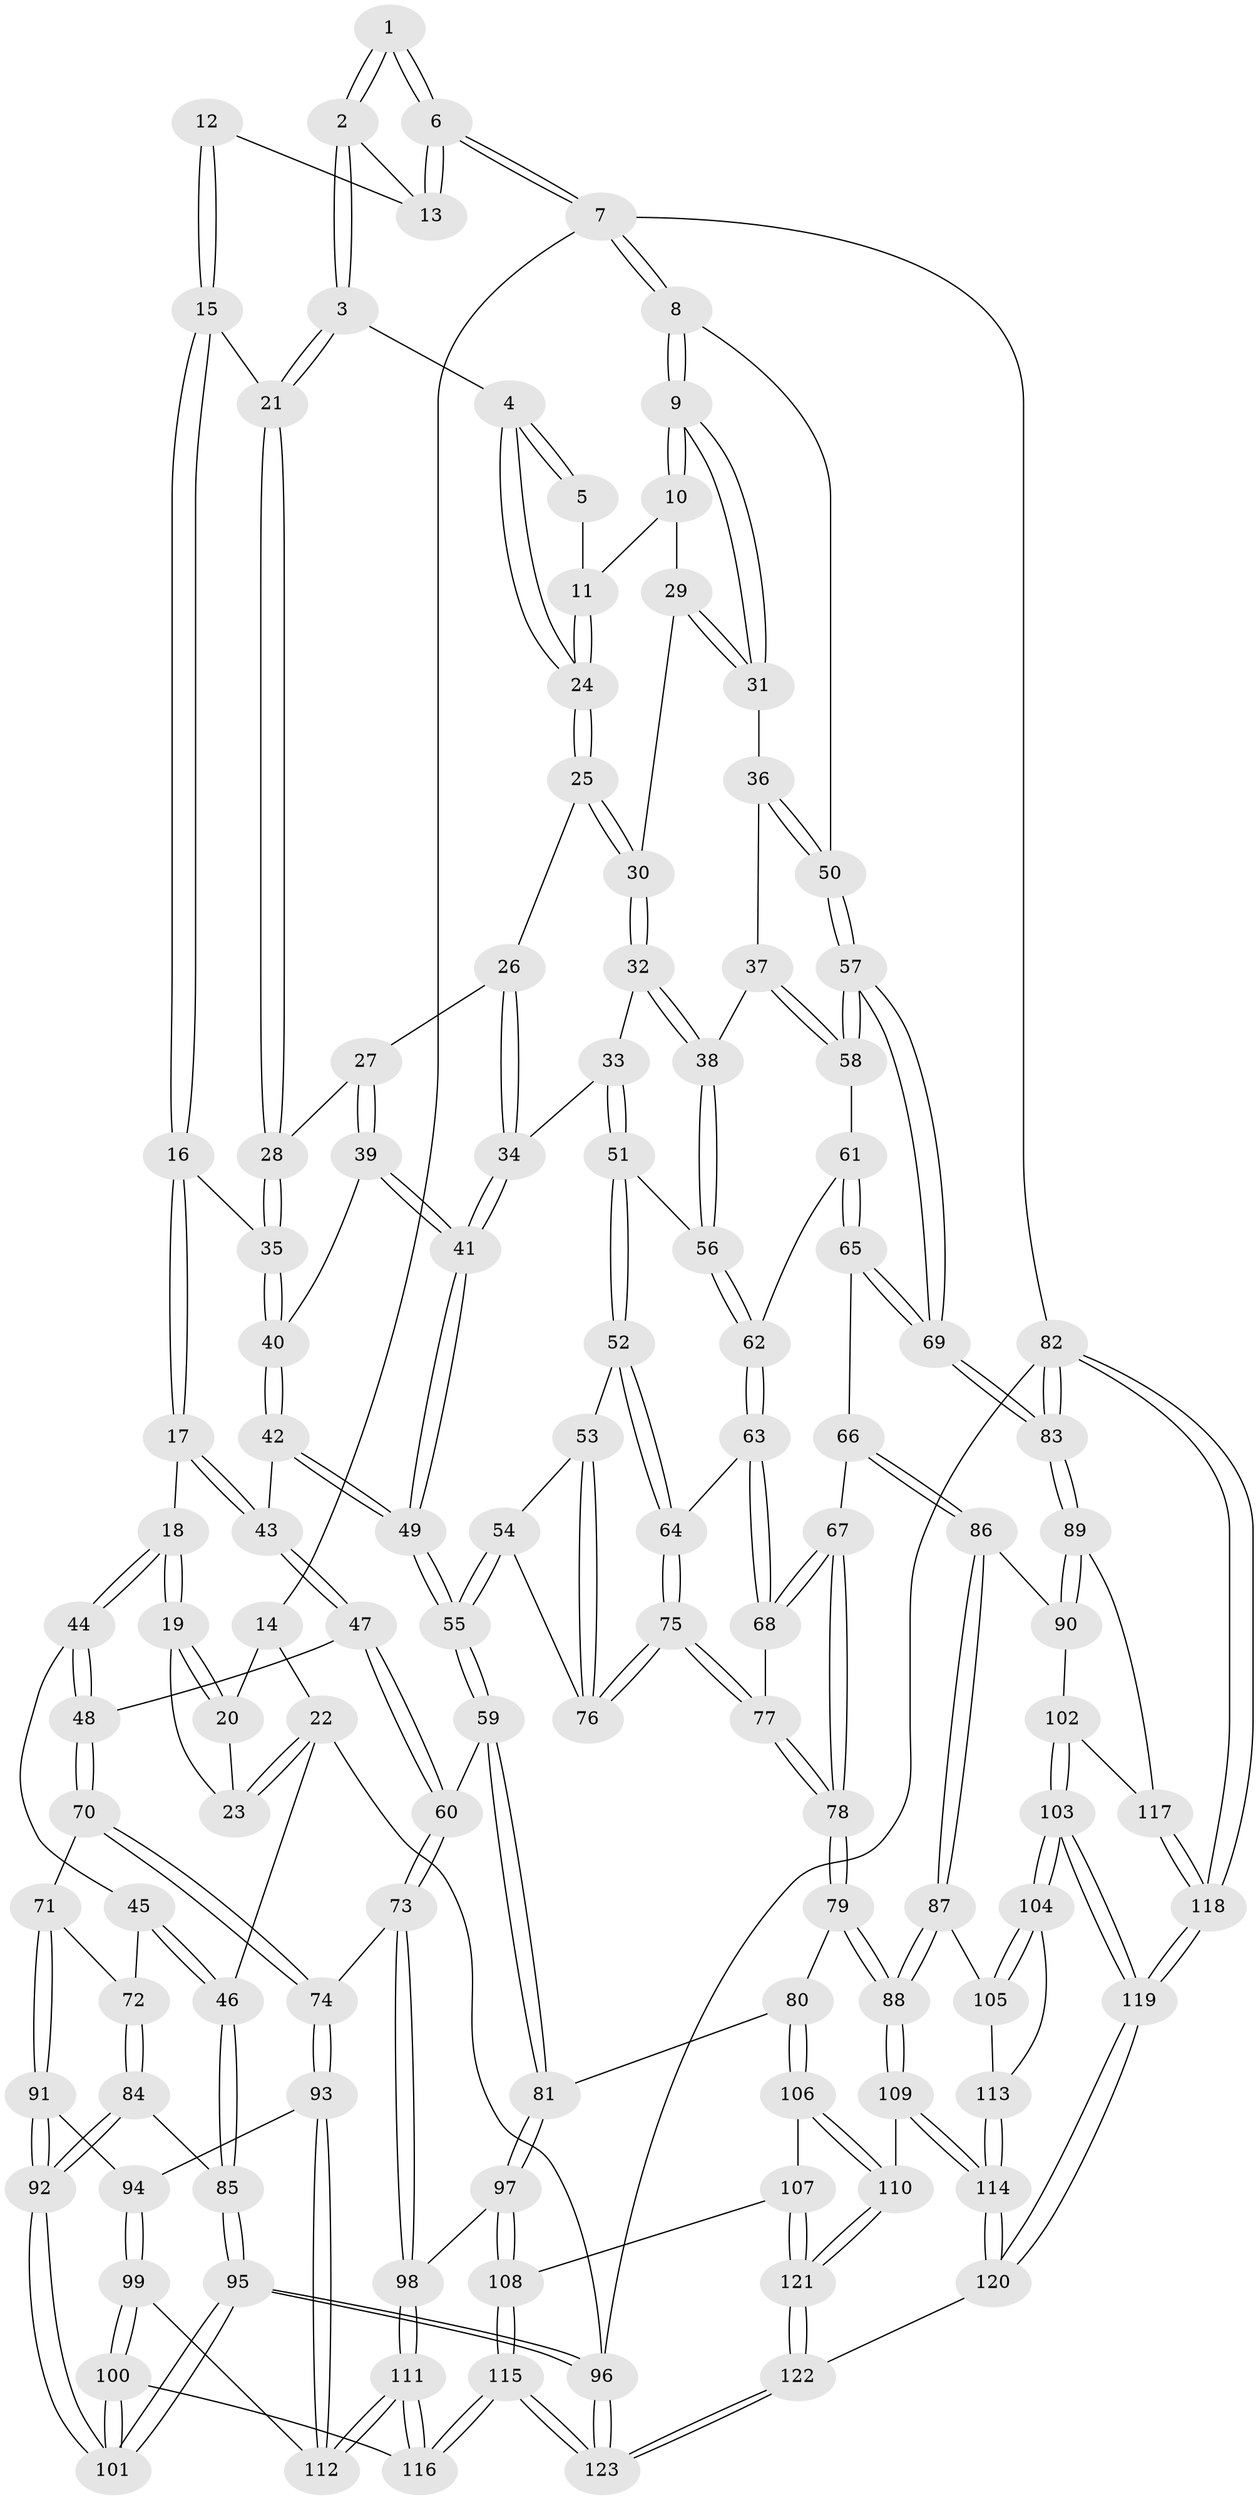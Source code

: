 // Generated by graph-tools (version 1.1) at 2025/03/03/09/25 03:03:16]
// undirected, 123 vertices, 304 edges
graph export_dot {
graph [start="1"]
  node [color=gray90,style=filled];
  1 [pos="+1+0"];
  2 [pos="+0.6902296356564545+0.0789645126340237"];
  3 [pos="+0.6947296995287758+0.09320771219691709"];
  4 [pos="+0.7564161047132373+0.14980066783462437"];
  5 [pos="+0.9612021337300753+0.025424114254061318"];
  6 [pos="+1+0"];
  7 [pos="+1+0"];
  8 [pos="+1+0.3321726405268778"];
  9 [pos="+1+0.31226873134321886"];
  10 [pos="+0.9493964313595551+0.2149435759541263"];
  11 [pos="+0.9382583167984628+0.14433335668741135"];
  12 [pos="+0.38709841215862417+0"];
  13 [pos="+0.6037905913887505+0"];
  14 [pos="+0.18083666829625356+0"];
  15 [pos="+0.4139837514841376+0.08803425950489172"];
  16 [pos="+0.27791484606800787+0.2948873405005996"];
  17 [pos="+0.2184905377284612+0.30536023751533176"];
  18 [pos="+0.15968678598222102+0.30500909464171655"];
  19 [pos="+0.14816433327441697+0.2955451931665582"];
  20 [pos="+0.1606713546498953+0"];
  21 [pos="+0.5347788646418167+0.23729991573378154"];
  22 [pos="+0+0.2927584622950424"];
  23 [pos="+0+0.2884901085012317"];
  24 [pos="+0.7764859232403932+0.23317664358165963"];
  25 [pos="+0.7765238723664587+0.23410604056409426"];
  26 [pos="+0.7604060651050155+0.24479892196829744"];
  27 [pos="+0.5396741219262191+0.2525082165620434"];
  28 [pos="+0.5357274910686498+0.24208454622498726"];
  29 [pos="+0.8798974169689012+0.27442542451439794"];
  30 [pos="+0.8068635455110084+0.2602726611358906"];
  31 [pos="+0.9248648425079257+0.3305406237872786"];
  32 [pos="+0.8079855428480198+0.30224398373825706"];
  33 [pos="+0.6979390321716455+0.42720865905277317"];
  34 [pos="+0.6583481946834855+0.39777999265405717"];
  35 [pos="+0.2999283089152504+0.3075439636724401"];
  36 [pos="+0.8956857110124473+0.4309982541775916"];
  37 [pos="+0.8686262339336105+0.44730286508555167"];
  38 [pos="+0.821543061850598+0.45788928075905194"];
  39 [pos="+0.5420435229048712+0.35823614680938987"];
  40 [pos="+0.36982861808444334+0.366075235783411"];
  41 [pos="+0.5614021049748655+0.39051433225589904"];
  42 [pos="+0.3666778539842752+0.48012479796777097"];
  43 [pos="+0.3126832359180642+0.49594084096656027"];
  44 [pos="+0.1428296395359944+0.5116038132439891"];
  45 [pos="+0.1283578816944067+0.5214610939622643"];
  46 [pos="+0+0.6042993197949997"];
  47 [pos="+0.24415166697725516+0.5537113236770072"];
  48 [pos="+0.23668803703447702+0.5540855044361026"];
  49 [pos="+0.5023502555804447+0.5675971003609961"];
  50 [pos="+1+0.48071633652480816"];
  51 [pos="+0.770529179839299+0.48668484673294216"];
  52 [pos="+0.7483121564428289+0.5566459150046573"];
  53 [pos="+0.6934317926787006+0.5682229102413023"];
  54 [pos="+0.5812826784003952+0.5871283195456389"];
  55 [pos="+0.5040669535723072+0.5777114264657524"];
  56 [pos="+0.8068556031100982+0.4696283914229336"];
  57 [pos="+1+0.6049126445126652"];
  58 [pos="+0.9663433826660479+0.5637059494920891"];
  59 [pos="+0.45607344449101006+0.6810674325839458"];
  60 [pos="+0.42764833659731594+0.6961404716399073"];
  61 [pos="+0.9087188477807164+0.5822287636555922"];
  62 [pos="+0.9078821648663782+0.5821089320705969"];
  63 [pos="+0.8000637088797374+0.6416773866733585"];
  64 [pos="+0.7585960611025779+0.5831260722487541"];
  65 [pos="+0.9144599538710559+0.6690981158939574"];
  66 [pos="+0.8241839218436987+0.6985152010839255"];
  67 [pos="+0.8135122821302084+0.6855170754054082"];
  68 [pos="+0.8132222576965035+0.684907367781657"];
  69 [pos="+1+0.7010531547776419"];
  70 [pos="+0.21205501654845252+0.7231383754419165"];
  71 [pos="+0.16231670646925148+0.7236855379550514"];
  72 [pos="+0.14378017859286216+0.7144895304667274"];
  73 [pos="+0.37202996321125364+0.7633030680836186"];
  74 [pos="+0.31728782041891085+0.7861176076705073"];
  75 [pos="+0.6695721154004971+0.6938990068541712"];
  76 [pos="+0.6614648437180478+0.682394348698946"];
  77 [pos="+0.6697187535604222+0.69685570071019"];
  78 [pos="+0.6512449239153729+0.7676050015095885"];
  79 [pos="+0.6297030617323695+0.8047225759289922"];
  80 [pos="+0.6117260286067874+0.7999297434990085"];
  81 [pos="+0.6057248865234517+0.7972256719300413"];
  82 [pos="+1+1"];
  83 [pos="+1+0.7675256552636499"];
  84 [pos="+0.0343155082359729+0.7170251539358922"];
  85 [pos="+0+0.643018074627508"];
  86 [pos="+0.8396120097263456+0.7883035115539176"];
  87 [pos="+0.7530604613604497+0.8414255714384191"];
  88 [pos="+0.6427800467236373+0.8193303316807601"];
  89 [pos="+1+0.778412709007114"];
  90 [pos="+0.8783831095781447+0.8088896341343003"];
  91 [pos="+0.1321370993951008+0.825112461559013"];
  92 [pos="+0.08808804111664181+0.850734268750845"];
  93 [pos="+0.30654368500851853+0.8066729306083946"];
  94 [pos="+0.17240874282458776+0.8418872675675323"];
  95 [pos="+0+1"];
  96 [pos="+0+1"];
  97 [pos="+0.46357943342950253+0.9026862765546529"];
  98 [pos="+0.4406216680667517+0.8801619755923134"];
  99 [pos="+0.1741668872986932+0.9270586863755372"];
  100 [pos="+0.1712884898740898+0.9309561720735953"];
  101 [pos="+0.016220518892541103+1"];
  102 [pos="+0.8845783703610711+0.9235257298764278"];
  103 [pos="+0.852480720428331+0.9891757940041829"];
  104 [pos="+0.8084272104844926+0.9397458173058717"];
  105 [pos="+0.7537999875130033+0.8451401209950101"];
  106 [pos="+0.5318525139951364+0.9200093462006346"];
  107 [pos="+0.4901033363643823+0.9314998620190375"];
  108 [pos="+0.46765569307570004+0.9123760439799268"];
  109 [pos="+0.6349085038041072+0.9036661764167299"];
  110 [pos="+0.6022859521289804+0.9436556499560202"];
  111 [pos="+0.3166982596668165+0.9966209846562251"];
  112 [pos="+0.2974319168772733+0.8448192384857827"];
  113 [pos="+0.7272416104959268+0.9477457430116164"];
  114 [pos="+0.7072298030119192+0.9817918810426607"];
  115 [pos="+0.3312538704158455+1"];
  116 [pos="+0.31616031310875875+1"];
  117 [pos="+0.9706032211032077+0.9185704706888792"];
  118 [pos="+0.8652052767042533+1"];
  119 [pos="+0.858098443045284+1"];
  120 [pos="+0.7597863515329829+1"];
  121 [pos="+0.553179161788641+1"];
  122 [pos="+0.5565941892043959+1"];
  123 [pos="+0.33505140281756746+1"];
  1 -- 2;
  1 -- 2;
  1 -- 6;
  1 -- 6;
  2 -- 3;
  2 -- 3;
  2 -- 13;
  3 -- 4;
  3 -- 21;
  3 -- 21;
  4 -- 5;
  4 -- 5;
  4 -- 24;
  4 -- 24;
  5 -- 11;
  6 -- 7;
  6 -- 7;
  6 -- 13;
  6 -- 13;
  7 -- 8;
  7 -- 8;
  7 -- 14;
  7 -- 82;
  8 -- 9;
  8 -- 9;
  8 -- 50;
  9 -- 10;
  9 -- 10;
  9 -- 31;
  9 -- 31;
  10 -- 11;
  10 -- 29;
  11 -- 24;
  11 -- 24;
  12 -- 13;
  12 -- 15;
  12 -- 15;
  14 -- 20;
  14 -- 22;
  15 -- 16;
  15 -- 16;
  15 -- 21;
  16 -- 17;
  16 -- 17;
  16 -- 35;
  17 -- 18;
  17 -- 43;
  17 -- 43;
  18 -- 19;
  18 -- 19;
  18 -- 44;
  18 -- 44;
  19 -- 20;
  19 -- 20;
  19 -- 23;
  20 -- 23;
  21 -- 28;
  21 -- 28;
  22 -- 23;
  22 -- 23;
  22 -- 46;
  22 -- 96;
  24 -- 25;
  24 -- 25;
  25 -- 26;
  25 -- 30;
  25 -- 30;
  26 -- 27;
  26 -- 34;
  26 -- 34;
  27 -- 28;
  27 -- 39;
  27 -- 39;
  28 -- 35;
  28 -- 35;
  29 -- 30;
  29 -- 31;
  29 -- 31;
  30 -- 32;
  30 -- 32;
  31 -- 36;
  32 -- 33;
  32 -- 38;
  32 -- 38;
  33 -- 34;
  33 -- 51;
  33 -- 51;
  34 -- 41;
  34 -- 41;
  35 -- 40;
  35 -- 40;
  36 -- 37;
  36 -- 50;
  36 -- 50;
  37 -- 38;
  37 -- 58;
  37 -- 58;
  38 -- 56;
  38 -- 56;
  39 -- 40;
  39 -- 41;
  39 -- 41;
  40 -- 42;
  40 -- 42;
  41 -- 49;
  41 -- 49;
  42 -- 43;
  42 -- 49;
  42 -- 49;
  43 -- 47;
  43 -- 47;
  44 -- 45;
  44 -- 48;
  44 -- 48;
  45 -- 46;
  45 -- 46;
  45 -- 72;
  46 -- 85;
  46 -- 85;
  47 -- 48;
  47 -- 60;
  47 -- 60;
  48 -- 70;
  48 -- 70;
  49 -- 55;
  49 -- 55;
  50 -- 57;
  50 -- 57;
  51 -- 52;
  51 -- 52;
  51 -- 56;
  52 -- 53;
  52 -- 64;
  52 -- 64;
  53 -- 54;
  53 -- 76;
  53 -- 76;
  54 -- 55;
  54 -- 55;
  54 -- 76;
  55 -- 59;
  55 -- 59;
  56 -- 62;
  56 -- 62;
  57 -- 58;
  57 -- 58;
  57 -- 69;
  57 -- 69;
  58 -- 61;
  59 -- 60;
  59 -- 81;
  59 -- 81;
  60 -- 73;
  60 -- 73;
  61 -- 62;
  61 -- 65;
  61 -- 65;
  62 -- 63;
  62 -- 63;
  63 -- 64;
  63 -- 68;
  63 -- 68;
  64 -- 75;
  64 -- 75;
  65 -- 66;
  65 -- 69;
  65 -- 69;
  66 -- 67;
  66 -- 86;
  66 -- 86;
  67 -- 68;
  67 -- 68;
  67 -- 78;
  67 -- 78;
  68 -- 77;
  69 -- 83;
  69 -- 83;
  70 -- 71;
  70 -- 74;
  70 -- 74;
  71 -- 72;
  71 -- 91;
  71 -- 91;
  72 -- 84;
  72 -- 84;
  73 -- 74;
  73 -- 98;
  73 -- 98;
  74 -- 93;
  74 -- 93;
  75 -- 76;
  75 -- 76;
  75 -- 77;
  75 -- 77;
  77 -- 78;
  77 -- 78;
  78 -- 79;
  78 -- 79;
  79 -- 80;
  79 -- 88;
  79 -- 88;
  80 -- 81;
  80 -- 106;
  80 -- 106;
  81 -- 97;
  81 -- 97;
  82 -- 83;
  82 -- 83;
  82 -- 118;
  82 -- 118;
  82 -- 96;
  83 -- 89;
  83 -- 89;
  84 -- 85;
  84 -- 92;
  84 -- 92;
  85 -- 95;
  85 -- 95;
  86 -- 87;
  86 -- 87;
  86 -- 90;
  87 -- 88;
  87 -- 88;
  87 -- 105;
  88 -- 109;
  88 -- 109;
  89 -- 90;
  89 -- 90;
  89 -- 117;
  90 -- 102;
  91 -- 92;
  91 -- 92;
  91 -- 94;
  92 -- 101;
  92 -- 101;
  93 -- 94;
  93 -- 112;
  93 -- 112;
  94 -- 99;
  94 -- 99;
  95 -- 96;
  95 -- 96;
  95 -- 101;
  95 -- 101;
  96 -- 123;
  96 -- 123;
  97 -- 98;
  97 -- 108;
  97 -- 108;
  98 -- 111;
  98 -- 111;
  99 -- 100;
  99 -- 100;
  99 -- 112;
  100 -- 101;
  100 -- 101;
  100 -- 116;
  102 -- 103;
  102 -- 103;
  102 -- 117;
  103 -- 104;
  103 -- 104;
  103 -- 119;
  103 -- 119;
  104 -- 105;
  104 -- 105;
  104 -- 113;
  105 -- 113;
  106 -- 107;
  106 -- 110;
  106 -- 110;
  107 -- 108;
  107 -- 121;
  107 -- 121;
  108 -- 115;
  108 -- 115;
  109 -- 110;
  109 -- 114;
  109 -- 114;
  110 -- 121;
  110 -- 121;
  111 -- 112;
  111 -- 112;
  111 -- 116;
  111 -- 116;
  113 -- 114;
  113 -- 114;
  114 -- 120;
  114 -- 120;
  115 -- 116;
  115 -- 116;
  115 -- 123;
  115 -- 123;
  117 -- 118;
  117 -- 118;
  118 -- 119;
  118 -- 119;
  119 -- 120;
  119 -- 120;
  120 -- 122;
  121 -- 122;
  121 -- 122;
  122 -- 123;
  122 -- 123;
}
